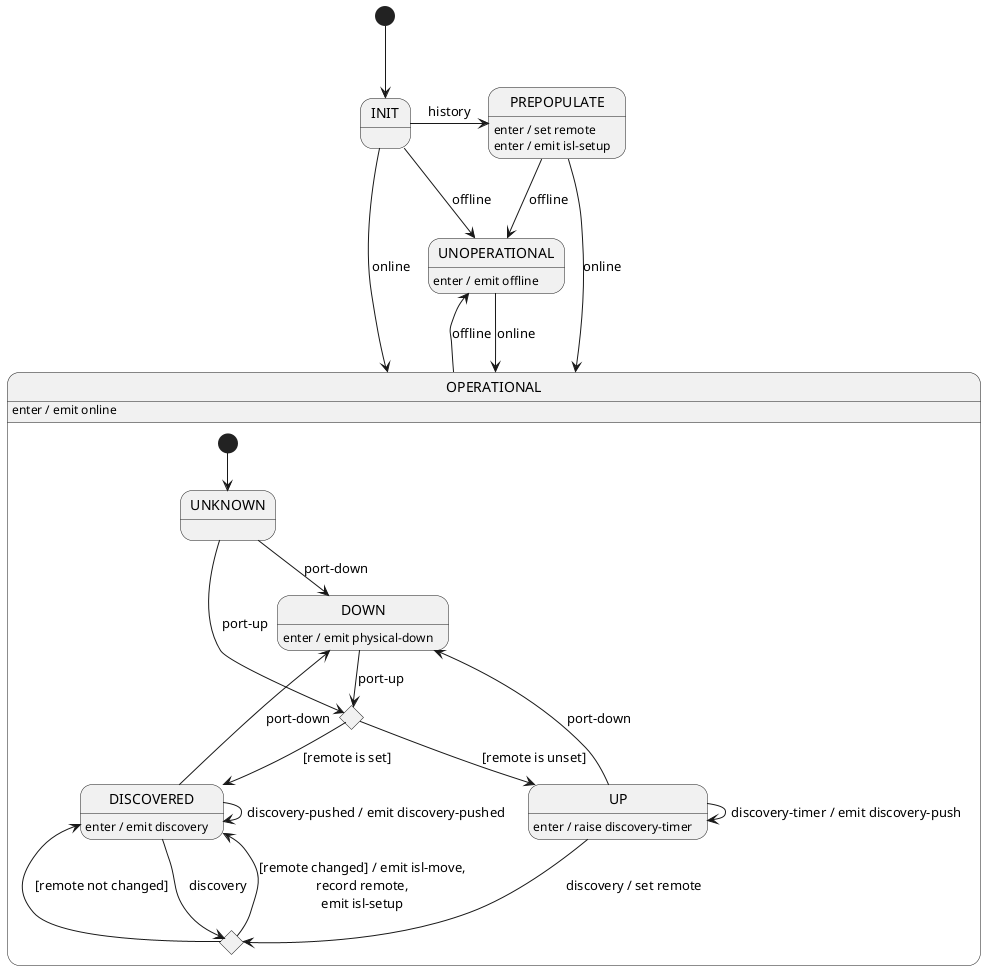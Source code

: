 Internal state:
* remote endpoint (swId + port) (initial not set)

Input signals:
* port-up
* port-down
* discovery-timer
* discovery
* discovery-pushed
* online
* offline

Output signals:
* isl-move
* force-down (?)
* physical-down
* discovery
* discovery-pushed
* online
* offline

@startuml
[*] --> INIT

INIT -r-> PREPOPULATE : history
INIT --> UNOPERATIONAL : offline
INIT --> OPERATIONAL : online

PREPOPULATE --> OPERATIONAL : online
PREPOPULATE --> UNOPERATIONAL : offline
PREPOPULATE : enter / set remote
PREPOPULATE : enter / emit isl-setup

state OPERATIONAL {
    OPERATIONAL : enter / emit online

    state discoveredChoice <<choice>>
    state movedChoice <<choice>>

    [*] --> UNKNOWN

    UNKNOWN --> DOWN : port-down
    UNKNOWN --> discoveredChoice : port-up

    UP -u-> DOWN : port-down
    UP --> UP : discovery-timer / emit discovery-push
    UP --> movedChoice : discovery / set remote
    UP : enter / raise discovery-timer

    DOWN --> discoveredChoice : port-up
    DOWN : enter / emit physical-down

    discoveredChoice --> UP : [remote is unset]
    discoveredChoice --> DISCOVERED : [remote is set]

    movedChoice --> DISCOVERED : [remote not changed]
    movedChoice -> DISCOVERED : [remote changed] / emit isl-move,\nrecord remote,\nemit isl-setup

    DISCOVERED --> movedChoice : discovery
    DISCOVERED --> DISCOVERED : discovery-pushed / emit discovery-pushed
    DISCOVERED --> DOWN : port-down
    DISCOVERED : enter / emit discovery
}

OPERATIONAL --> UNOPERATIONAL : offline

UNOPERATIONAL --> OPERATIONAL : online
UNOPERATIONAL : enter / emit offline

@enduml
